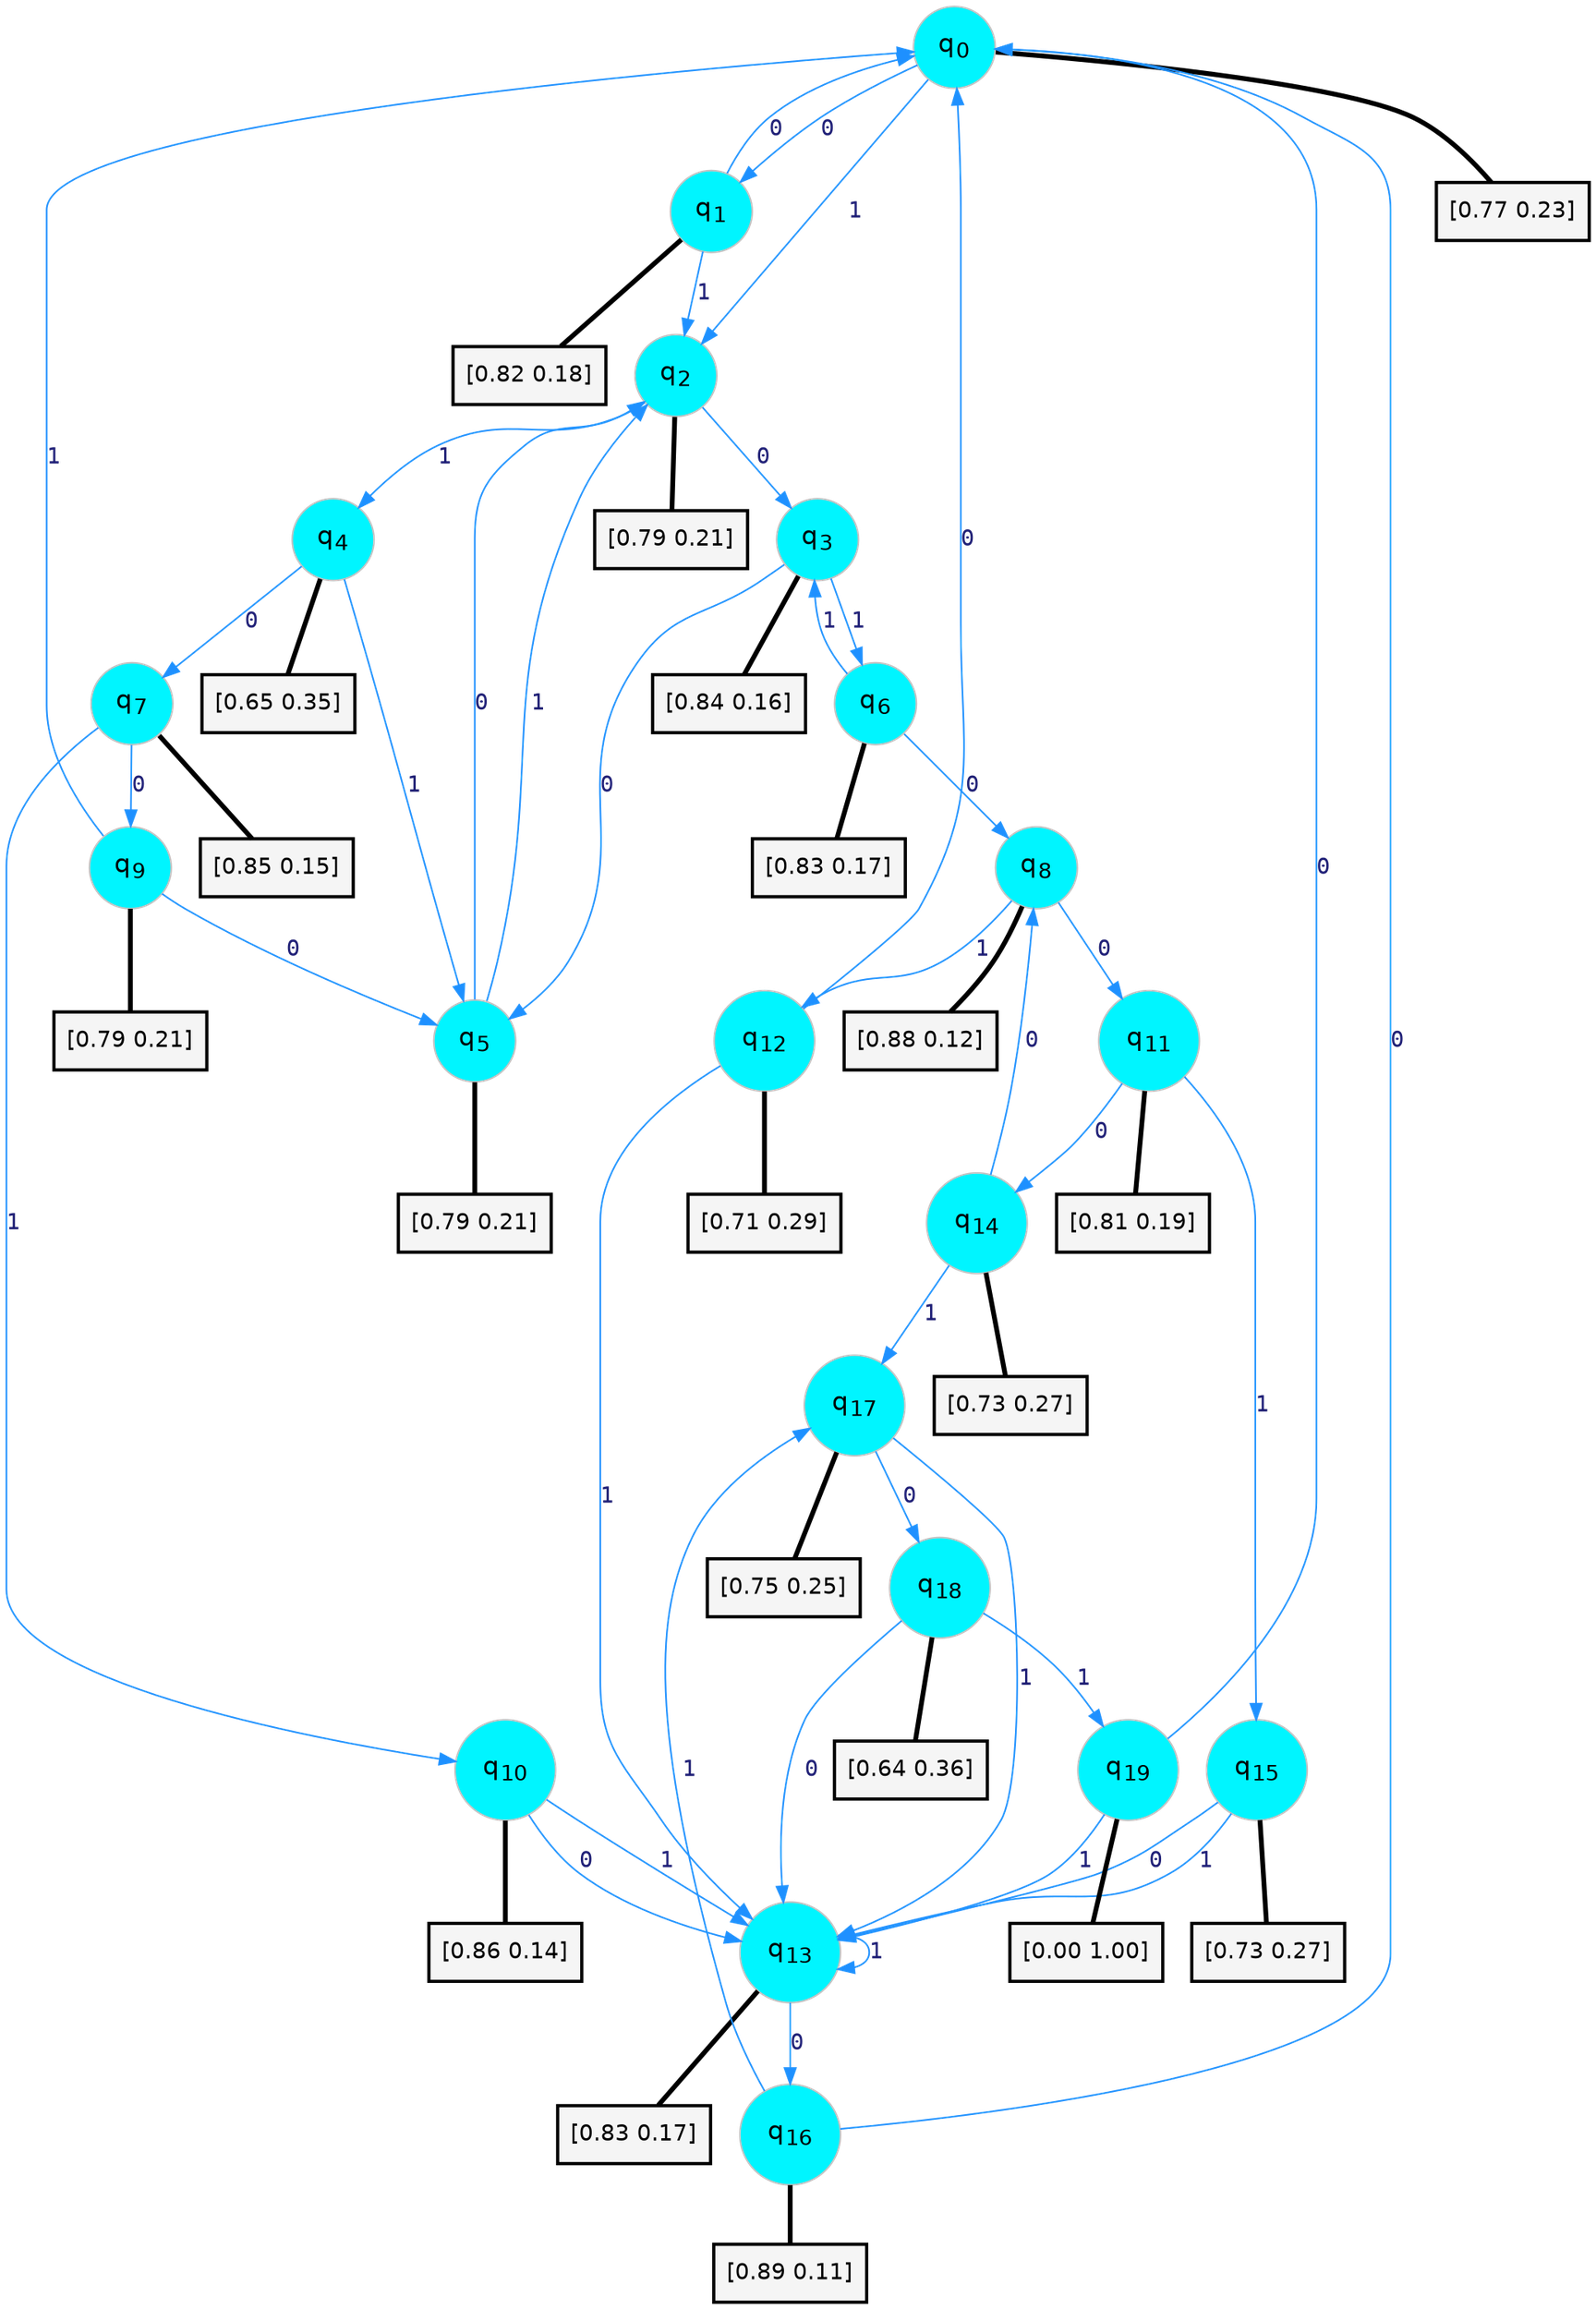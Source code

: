 digraph G {
graph [
bgcolor=transparent, dpi=300, rankdir=TD, size="40,25"];
node [
color=gray, fillcolor=turquoise1, fontcolor=black, fontname=Helvetica, fontsize=16, fontweight=bold, shape=circle, style=filled];
edge [
arrowsize=1, color=dodgerblue1, fontcolor=midnightblue, fontname=courier, fontweight=bold, penwidth=1, style=solid, weight=20];
0[label=<q<SUB>0</SUB>>];
1[label=<q<SUB>1</SUB>>];
2[label=<q<SUB>2</SUB>>];
3[label=<q<SUB>3</SUB>>];
4[label=<q<SUB>4</SUB>>];
5[label=<q<SUB>5</SUB>>];
6[label=<q<SUB>6</SUB>>];
7[label=<q<SUB>7</SUB>>];
8[label=<q<SUB>8</SUB>>];
9[label=<q<SUB>9</SUB>>];
10[label=<q<SUB>10</SUB>>];
11[label=<q<SUB>11</SUB>>];
12[label=<q<SUB>12</SUB>>];
13[label=<q<SUB>13</SUB>>];
14[label=<q<SUB>14</SUB>>];
15[label=<q<SUB>15</SUB>>];
16[label=<q<SUB>16</SUB>>];
17[label=<q<SUB>17</SUB>>];
18[label=<q<SUB>18</SUB>>];
19[label=<q<SUB>19</SUB>>];
20[label="[0.77 0.23]", shape=box,fontcolor=black, fontname=Helvetica, fontsize=14, penwidth=2, fillcolor=whitesmoke,color=black];
21[label="[0.82 0.18]", shape=box,fontcolor=black, fontname=Helvetica, fontsize=14, penwidth=2, fillcolor=whitesmoke,color=black];
22[label="[0.79 0.21]", shape=box,fontcolor=black, fontname=Helvetica, fontsize=14, penwidth=2, fillcolor=whitesmoke,color=black];
23[label="[0.84 0.16]", shape=box,fontcolor=black, fontname=Helvetica, fontsize=14, penwidth=2, fillcolor=whitesmoke,color=black];
24[label="[0.65 0.35]", shape=box,fontcolor=black, fontname=Helvetica, fontsize=14, penwidth=2, fillcolor=whitesmoke,color=black];
25[label="[0.79 0.21]", shape=box,fontcolor=black, fontname=Helvetica, fontsize=14, penwidth=2, fillcolor=whitesmoke,color=black];
26[label="[0.83 0.17]", shape=box,fontcolor=black, fontname=Helvetica, fontsize=14, penwidth=2, fillcolor=whitesmoke,color=black];
27[label="[0.85 0.15]", shape=box,fontcolor=black, fontname=Helvetica, fontsize=14, penwidth=2, fillcolor=whitesmoke,color=black];
28[label="[0.88 0.12]", shape=box,fontcolor=black, fontname=Helvetica, fontsize=14, penwidth=2, fillcolor=whitesmoke,color=black];
29[label="[0.79 0.21]", shape=box,fontcolor=black, fontname=Helvetica, fontsize=14, penwidth=2, fillcolor=whitesmoke,color=black];
30[label="[0.86 0.14]", shape=box,fontcolor=black, fontname=Helvetica, fontsize=14, penwidth=2, fillcolor=whitesmoke,color=black];
31[label="[0.81 0.19]", shape=box,fontcolor=black, fontname=Helvetica, fontsize=14, penwidth=2, fillcolor=whitesmoke,color=black];
32[label="[0.71 0.29]", shape=box,fontcolor=black, fontname=Helvetica, fontsize=14, penwidth=2, fillcolor=whitesmoke,color=black];
33[label="[0.83 0.17]", shape=box,fontcolor=black, fontname=Helvetica, fontsize=14, penwidth=2, fillcolor=whitesmoke,color=black];
34[label="[0.73 0.27]", shape=box,fontcolor=black, fontname=Helvetica, fontsize=14, penwidth=2, fillcolor=whitesmoke,color=black];
35[label="[0.73 0.27]", shape=box,fontcolor=black, fontname=Helvetica, fontsize=14, penwidth=2, fillcolor=whitesmoke,color=black];
36[label="[0.89 0.11]", shape=box,fontcolor=black, fontname=Helvetica, fontsize=14, penwidth=2, fillcolor=whitesmoke,color=black];
37[label="[0.75 0.25]", shape=box,fontcolor=black, fontname=Helvetica, fontsize=14, penwidth=2, fillcolor=whitesmoke,color=black];
38[label="[0.64 0.36]", shape=box,fontcolor=black, fontname=Helvetica, fontsize=14, penwidth=2, fillcolor=whitesmoke,color=black];
39[label="[0.00 1.00]", shape=box,fontcolor=black, fontname=Helvetica, fontsize=14, penwidth=2, fillcolor=whitesmoke,color=black];
0->1 [label=0];
0->2 [label=1];
0->20 [arrowhead=none, penwidth=3,color=black];
1->0 [label=0];
1->2 [label=1];
1->21 [arrowhead=none, penwidth=3,color=black];
2->3 [label=0];
2->4 [label=1];
2->22 [arrowhead=none, penwidth=3,color=black];
3->5 [label=0];
3->6 [label=1];
3->23 [arrowhead=none, penwidth=3,color=black];
4->7 [label=0];
4->5 [label=1];
4->24 [arrowhead=none, penwidth=3,color=black];
5->2 [label=0];
5->2 [label=1];
5->25 [arrowhead=none, penwidth=3,color=black];
6->8 [label=0];
6->3 [label=1];
6->26 [arrowhead=none, penwidth=3,color=black];
7->9 [label=0];
7->10 [label=1];
7->27 [arrowhead=none, penwidth=3,color=black];
8->11 [label=0];
8->12 [label=1];
8->28 [arrowhead=none, penwidth=3,color=black];
9->5 [label=0];
9->0 [label=1];
9->29 [arrowhead=none, penwidth=3,color=black];
10->13 [label=0];
10->13 [label=1];
10->30 [arrowhead=none, penwidth=3,color=black];
11->14 [label=0];
11->15 [label=1];
11->31 [arrowhead=none, penwidth=3,color=black];
12->0 [label=0];
12->13 [label=1];
12->32 [arrowhead=none, penwidth=3,color=black];
13->16 [label=0];
13->13 [label=1];
13->33 [arrowhead=none, penwidth=3,color=black];
14->8 [label=0];
14->17 [label=1];
14->34 [arrowhead=none, penwidth=3,color=black];
15->13 [label=0];
15->13 [label=1];
15->35 [arrowhead=none, penwidth=3,color=black];
16->0 [label=0];
16->17 [label=1];
16->36 [arrowhead=none, penwidth=3,color=black];
17->18 [label=0];
17->13 [label=1];
17->37 [arrowhead=none, penwidth=3,color=black];
18->13 [label=0];
18->19 [label=1];
18->38 [arrowhead=none, penwidth=3,color=black];
19->0 [label=0];
19->13 [label=1];
19->39 [arrowhead=none, penwidth=3,color=black];
}

